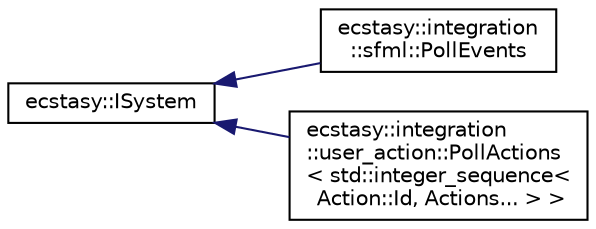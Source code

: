 digraph "Graphical Class Hierarchy"
{
 // LATEX_PDF_SIZE
  edge [fontname="Helvetica",fontsize="10",labelfontname="Helvetica",labelfontsize="10"];
  node [fontname="Helvetica",fontsize="10",shape=record];
  rankdir="LR";
  Node0 [label="ecstasy::ISystem",height=0.2,width=0.4,color="black", fillcolor="white", style="filled",URL="$classecstasy_1_1_i_system.html",tooltip="System interface, base class of all systems."];
  Node0 -> Node1 [dir="back",color="midnightblue",fontsize="10",style="solid",fontname="Helvetica"];
  Node1 [label="ecstasy::integration\l::sfml::PollEvents",height=0.2,width=0.4,color="black", fillcolor="white", style="filled",URL="$classecstasy_1_1integration_1_1sfml_1_1_poll_events.html",tooltip="Poll events system, polling the events from the RenderWindow resource if present."];
  Node0 -> Node2 [dir="back",color="midnightblue",fontsize="10",style="solid",fontname="Helvetica"];
  Node2 [label="ecstasy::integration\l::user_action::PollActions\l\< std::integer_sequence\<\l Action::Id, Actions... \> \>",height=0.2,width=0.4,color="black", fillcolor="white", style="filled",URL="$classecstasy_1_1integration_1_1user__action_1_1_poll_actions_3_01std_1_1integer__sequence_3_01_a67921aad8fc30a11f205db4b0bf5827d.html",tooltip="Templated system to poll pending actions using the PendingActions resource."];
}
